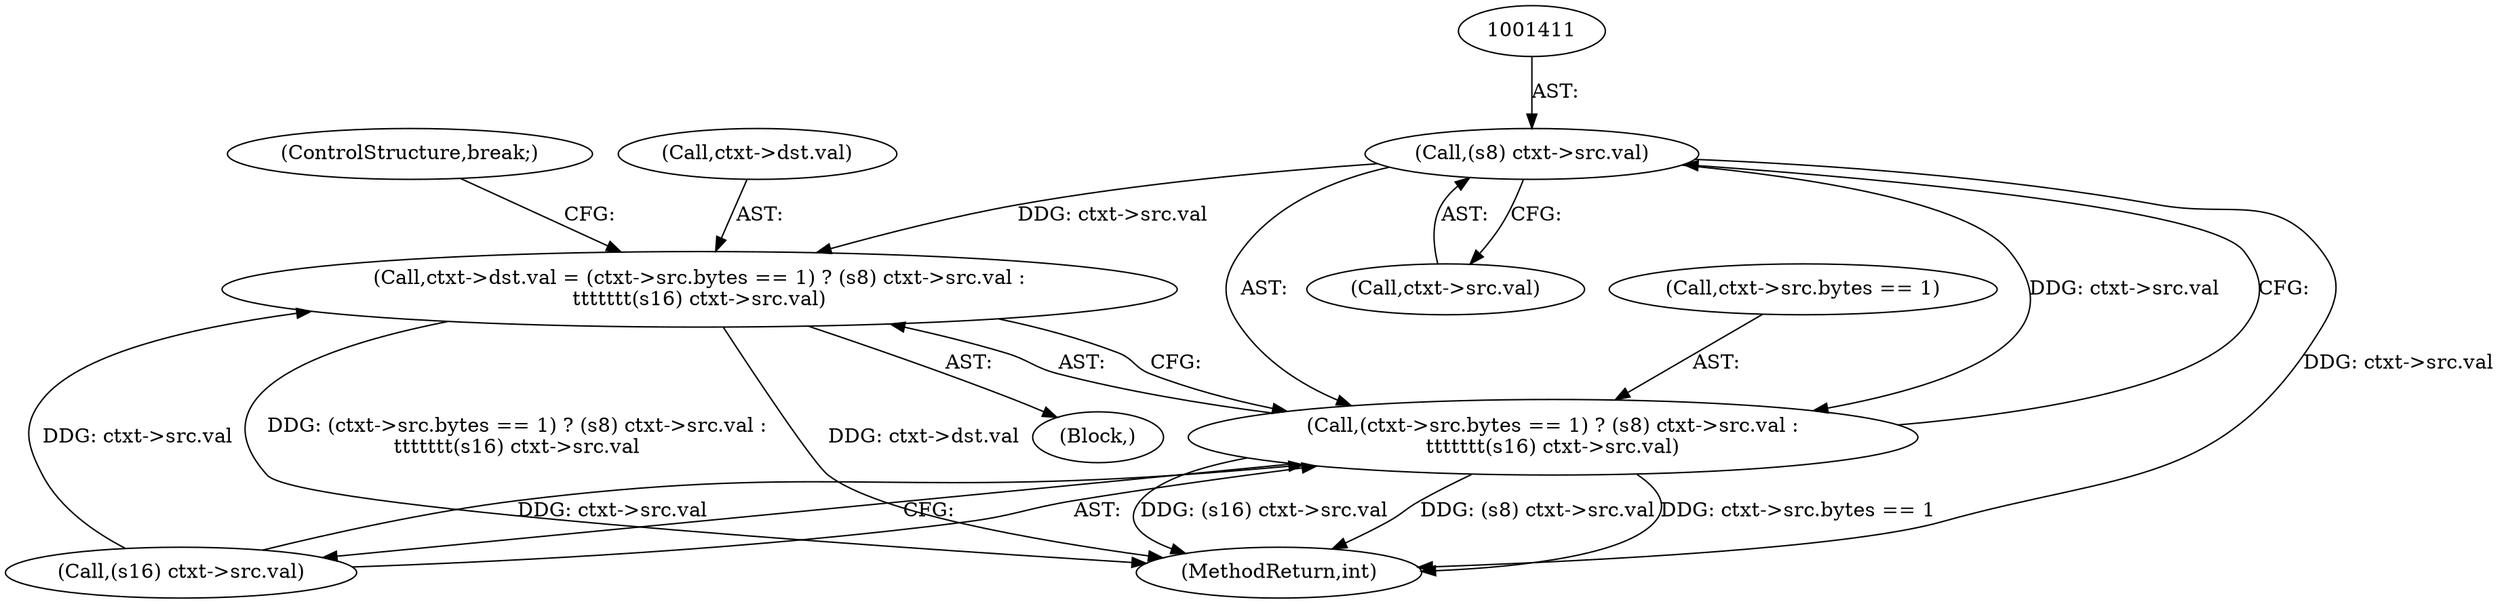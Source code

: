 digraph "0_linux_234f3ce485d54017f15cf5e0699cff4100121601_8@pointer" {
"1001410" [label="(Call,(s8) ctxt->src.val)"];
"1001396" [label="(Call,ctxt->dst.val = (ctxt->src.bytes == 1) ? (s8) ctxt->src.val :\n\t\t\t\t\t\t\t(s16) ctxt->src.val)"];
"1001402" [label="(Call,(ctxt->src.bytes == 1) ? (s8) ctxt->src.val :\n\t\t\t\t\t\t\t(s16) ctxt->src.val)"];
"1001402" [label="(Call,(ctxt->src.bytes == 1) ? (s8) ctxt->src.val :\n\t\t\t\t\t\t\t(s16) ctxt->src.val)"];
"1001410" [label="(Call,(s8) ctxt->src.val)"];
"1001236" [label="(Block,)"];
"1001396" [label="(Call,ctxt->dst.val = (ctxt->src.bytes == 1) ? (s8) ctxt->src.val :\n\t\t\t\t\t\t\t(s16) ctxt->src.val)"];
"1001474" [label="(MethodReturn,int)"];
"1001424" [label="(ControlStructure,break;)"];
"1001403" [label="(Call,ctxt->src.bytes == 1)"];
"1001397" [label="(Call,ctxt->dst.val)"];
"1001417" [label="(Call,(s16) ctxt->src.val)"];
"1001412" [label="(Call,ctxt->src.val)"];
"1001410" -> "1001402"  [label="AST: "];
"1001410" -> "1001412"  [label="CFG: "];
"1001411" -> "1001410"  [label="AST: "];
"1001412" -> "1001410"  [label="AST: "];
"1001402" -> "1001410"  [label="CFG: "];
"1001410" -> "1001474"  [label="DDG: ctxt->src.val"];
"1001410" -> "1001396"  [label="DDG: ctxt->src.val"];
"1001410" -> "1001402"  [label="DDG: ctxt->src.val"];
"1001396" -> "1001236"  [label="AST: "];
"1001396" -> "1001402"  [label="CFG: "];
"1001397" -> "1001396"  [label="AST: "];
"1001402" -> "1001396"  [label="AST: "];
"1001424" -> "1001396"  [label="CFG: "];
"1001396" -> "1001474"  [label="DDG: ctxt->dst.val"];
"1001396" -> "1001474"  [label="DDG: (ctxt->src.bytes == 1) ? (s8) ctxt->src.val :\n\t\t\t\t\t\t\t(s16) ctxt->src.val"];
"1001417" -> "1001396"  [label="DDG: ctxt->src.val"];
"1001402" -> "1001417"  [label="CFG: "];
"1001403" -> "1001402"  [label="AST: "];
"1001417" -> "1001402"  [label="AST: "];
"1001402" -> "1001474"  [label="DDG: (s16) ctxt->src.val"];
"1001402" -> "1001474"  [label="DDG: (s8) ctxt->src.val"];
"1001402" -> "1001474"  [label="DDG: ctxt->src.bytes == 1"];
"1001417" -> "1001402"  [label="DDG: ctxt->src.val"];
}
